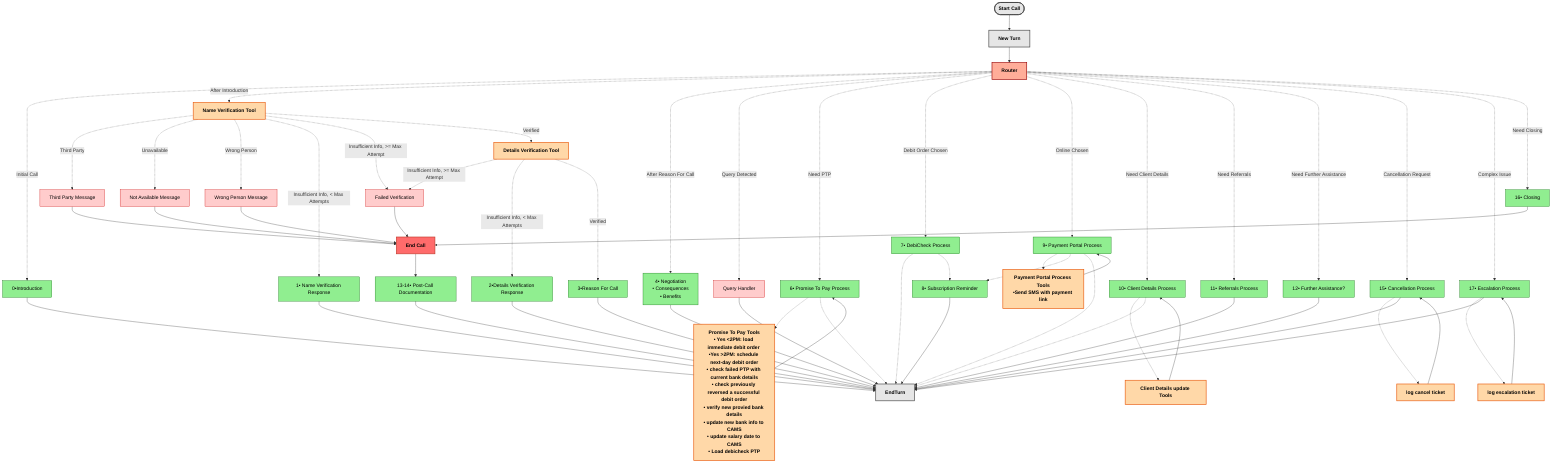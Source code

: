 flowchart TD
    Start([Start Call]) --> NewTurn[New Turn]
    NewTurn --> Router[Router]
    
    %% Initial Call Flow
    Router -.->|Initial Call| Intro[0•Introduction]
    Intro --> EndTurn

    %% Name Verification Flow
    Router -.->|After Introduction| NameVerificationTool[Name Verification Tool]
    
    %% Third Party path
    NameVerificationTool -.->|Third Party| ThirdParty[Third Party Message]
    ThirdParty --> EndCall[End Call]
    
    %% Unavailable path
    NameVerificationTool -.->|Unavailable| NotAvailable[Not Available Message]
    NotAvailable --> EndCall

    %% Wrong Person path
    NameVerificationTool -.->|Wrong Person| WrongPerson[Wrong Person Message]
    WrongPerson --> EndCall
    
    %% Name Verification retry path
    NameVerificationTool -.->|Insufficient Info, < Max Attempts| NameVerificationResponse[1• Name Verification Response]
    NameVerificationResponse --> EndTurn

    %% Verification failed
    NameVerificationTool -.->|Insufficient Info, >= Max Attempt| FailedVerification[Failed Verification]
    DetailsVerificationTool -.->|Insufficient Info, >= Max Attempt| FailedVerification


    %% Details Verification path
    DetailsVerificationTool -.->|Insufficient Info, < Max Attempts| DetailsVerificationResponse[2•Details Verification Response]
    DetailsVerificationResponse --> EndTurn
    FailedVerification --> EndCall
    
    
    %% Main verification success path
    NameVerificationTool -.->|Verified| DetailsVerificationTool[Details Verification Tool]
    DetailsVerificationTool -.->|Verified| ReasonForCall[3•Reason For Call]
    ReasonForCall --> EndTurn
    

    %% Negotiation Flow
    Router -.->|After Reason For Call| Negotiation[4• Negotiation<br>• Consequences<br>• Benefits]
    Negotiation --> EndTurn

    %% Query Handler
    Router -.->|Query Detected| QueryHandler[Query Handler]
    QueryHandler --> EndTurn 

    %% Promise to Pay Process
    Router -.->|Need PTP| PromiseToPayProcess[6• Promise To Pay Process]
    PromiseToPayProcess  -.->   PromiseToPayProcessTools[Promise To Pay Tools<br>• Yes <2PM: load immediate debit order <br>•Yes >2PM: schedule next-day debit order<br>• check failed PTP with current bank details<br>• check previously reversed a successful debit order<br>• verify new provied bank details<br>• update new bank info to CAMS<br>• update salary date to CAMS<br>• Load debicheck PTP ]
    PromiseToPayProcessTools --> PromiseToPayProcess
    PromiseToPayProcess -.-> EndTurn 

    %% DebiCheck Process
    Router -.->|Debit Order Chosen| DebiCheckProcess[7• DebiCheck Process]
    DebiCheckProcess -.-> EndTurn
    DebiCheckProcess -.-> SubscriptionReminder[8• Subscription Reminder]
    SubscriptionReminder --> EndTurn 
    

    %% Online Payment Process
    Router -.->|Online Chosen| PaymentPortalProcess[9• Payment Portal Process]
    PaymentPortalProcess -.-> PaymentPortalProcessTools[Payment Portal Process Tools<br>•Send SMS with payment link]
    PaymentPortalProcessTools --> PaymentPortalProcess
    PaymentPortalProcess -.-> SubscriptionReminder
    PaymentPortalProcess -.-> EndTurn 

    %% Client Details Process
    Router -.->|Need Client Details| ClientDetailsProcess[10• Client Details Process]
    ClientDetailsProcess -.-> ClientDetailsProcessTool[Client Details update Tools]
    ClientDetailsProcessTool --> ClientDetailsProcess
    ClientDetailsProcess -.-> EndTurn 

    %% Referrals Process
    Router -.->|Need Referrals| ReferralsProcess[11• Referrals Process]
    ReferralsProcess --> EndTurn 

    %% Further Assistance Flow
    Router -.->|Need Further Assistance| FurtherAssistance[12• Further Assistance?]
    FurtherAssistance --> EndTurn 

    %% Cancellation Process
    Router -.->|Cancellation Request| CancellationProcess[15• Cancellation Process]
    CancellationProcess -.-> CancellationProcessTool[log cancel ticket]
    CancellationProcessTool --> CancellationProcess
    CancellationProcess --> EndTurn 

    %% Escalation Process
    Router -.->|Complex Issue| Escalation[17• Escalation Process]
    Escalation -.-> EscalationTools[log escalation ticket]
    EscalationTools-->Escalation
    Escalation --> EndTurn 

    

    %% Closing Path
    Router -.->|Need Closing| Closing[16• Closing] 
    Closing --> EndCall

    %% Post-Call Documentation
    EndCall --> PostCallDocumentation[13-14• Post-Call Documentation]
    PostCallDocumentation --> EndTurn 

    %% Node styling
    classDef router fill:#ffad99, stroke:#990000, stroke-width:2px, color:#000000, font-weight:bold;
    classDef process fill:#90EE90, stroke:#006400, stroke-width:1px, color:#000000;
    classDef special fill:#ffcccc, stroke:#cc0000, stroke-width:1px, color:#000000;
    classDef terminal fill:#e6e6e6, stroke:#404040, stroke-width:2px, color:#000000, font-weight:bold;
    classDef EndCall fill:#ff6b6b, stroke:#c0392b, stroke-width:2px, color:#000000, font-weight:bold;
    classDef decision fill:#fcf8e3, stroke:#faebcc, stroke-width:1px, color:#000000;
    classDef tools fill:#ffd8a8,stroke:#e8590c,stroke-width:2px,color:#000000,font-weight:bold;

    %% Apply styling to nodes
    class Router router;
    class DetailsRetryCheck,NameRetryCheck,UnavailableCheck,ThirdPartyCheck,WrongPersonCheck decision
    class Intro,NameVerificationResponse,DetailsVerificationResponse,ReasonForCall,Negotiation,PromiseToPayProcess,DebiCheckProcess,SubscriptionReminder,PaymentPortalProcess,ClientDetailsProcess,ReferralsProcess,FurtherAssistance,CancellationProcess,Escalation,Closing,PostCallDocumentation process;
    class ThirdParty,NotAvailable,WrongPerson,FailedVerification,QueryHandler special;
    class NameVerificationTool,DetailsVerificationTool,PromiseToPayProcessTools,EscalationTools,DebiCheckProcessTools,PaymentPortalProcessTools,ClientDetailsProcessTool,CancellationProcessTool tools
    class Start,NewTurn,EndTurn terminal;
    class EndCall EndCall;